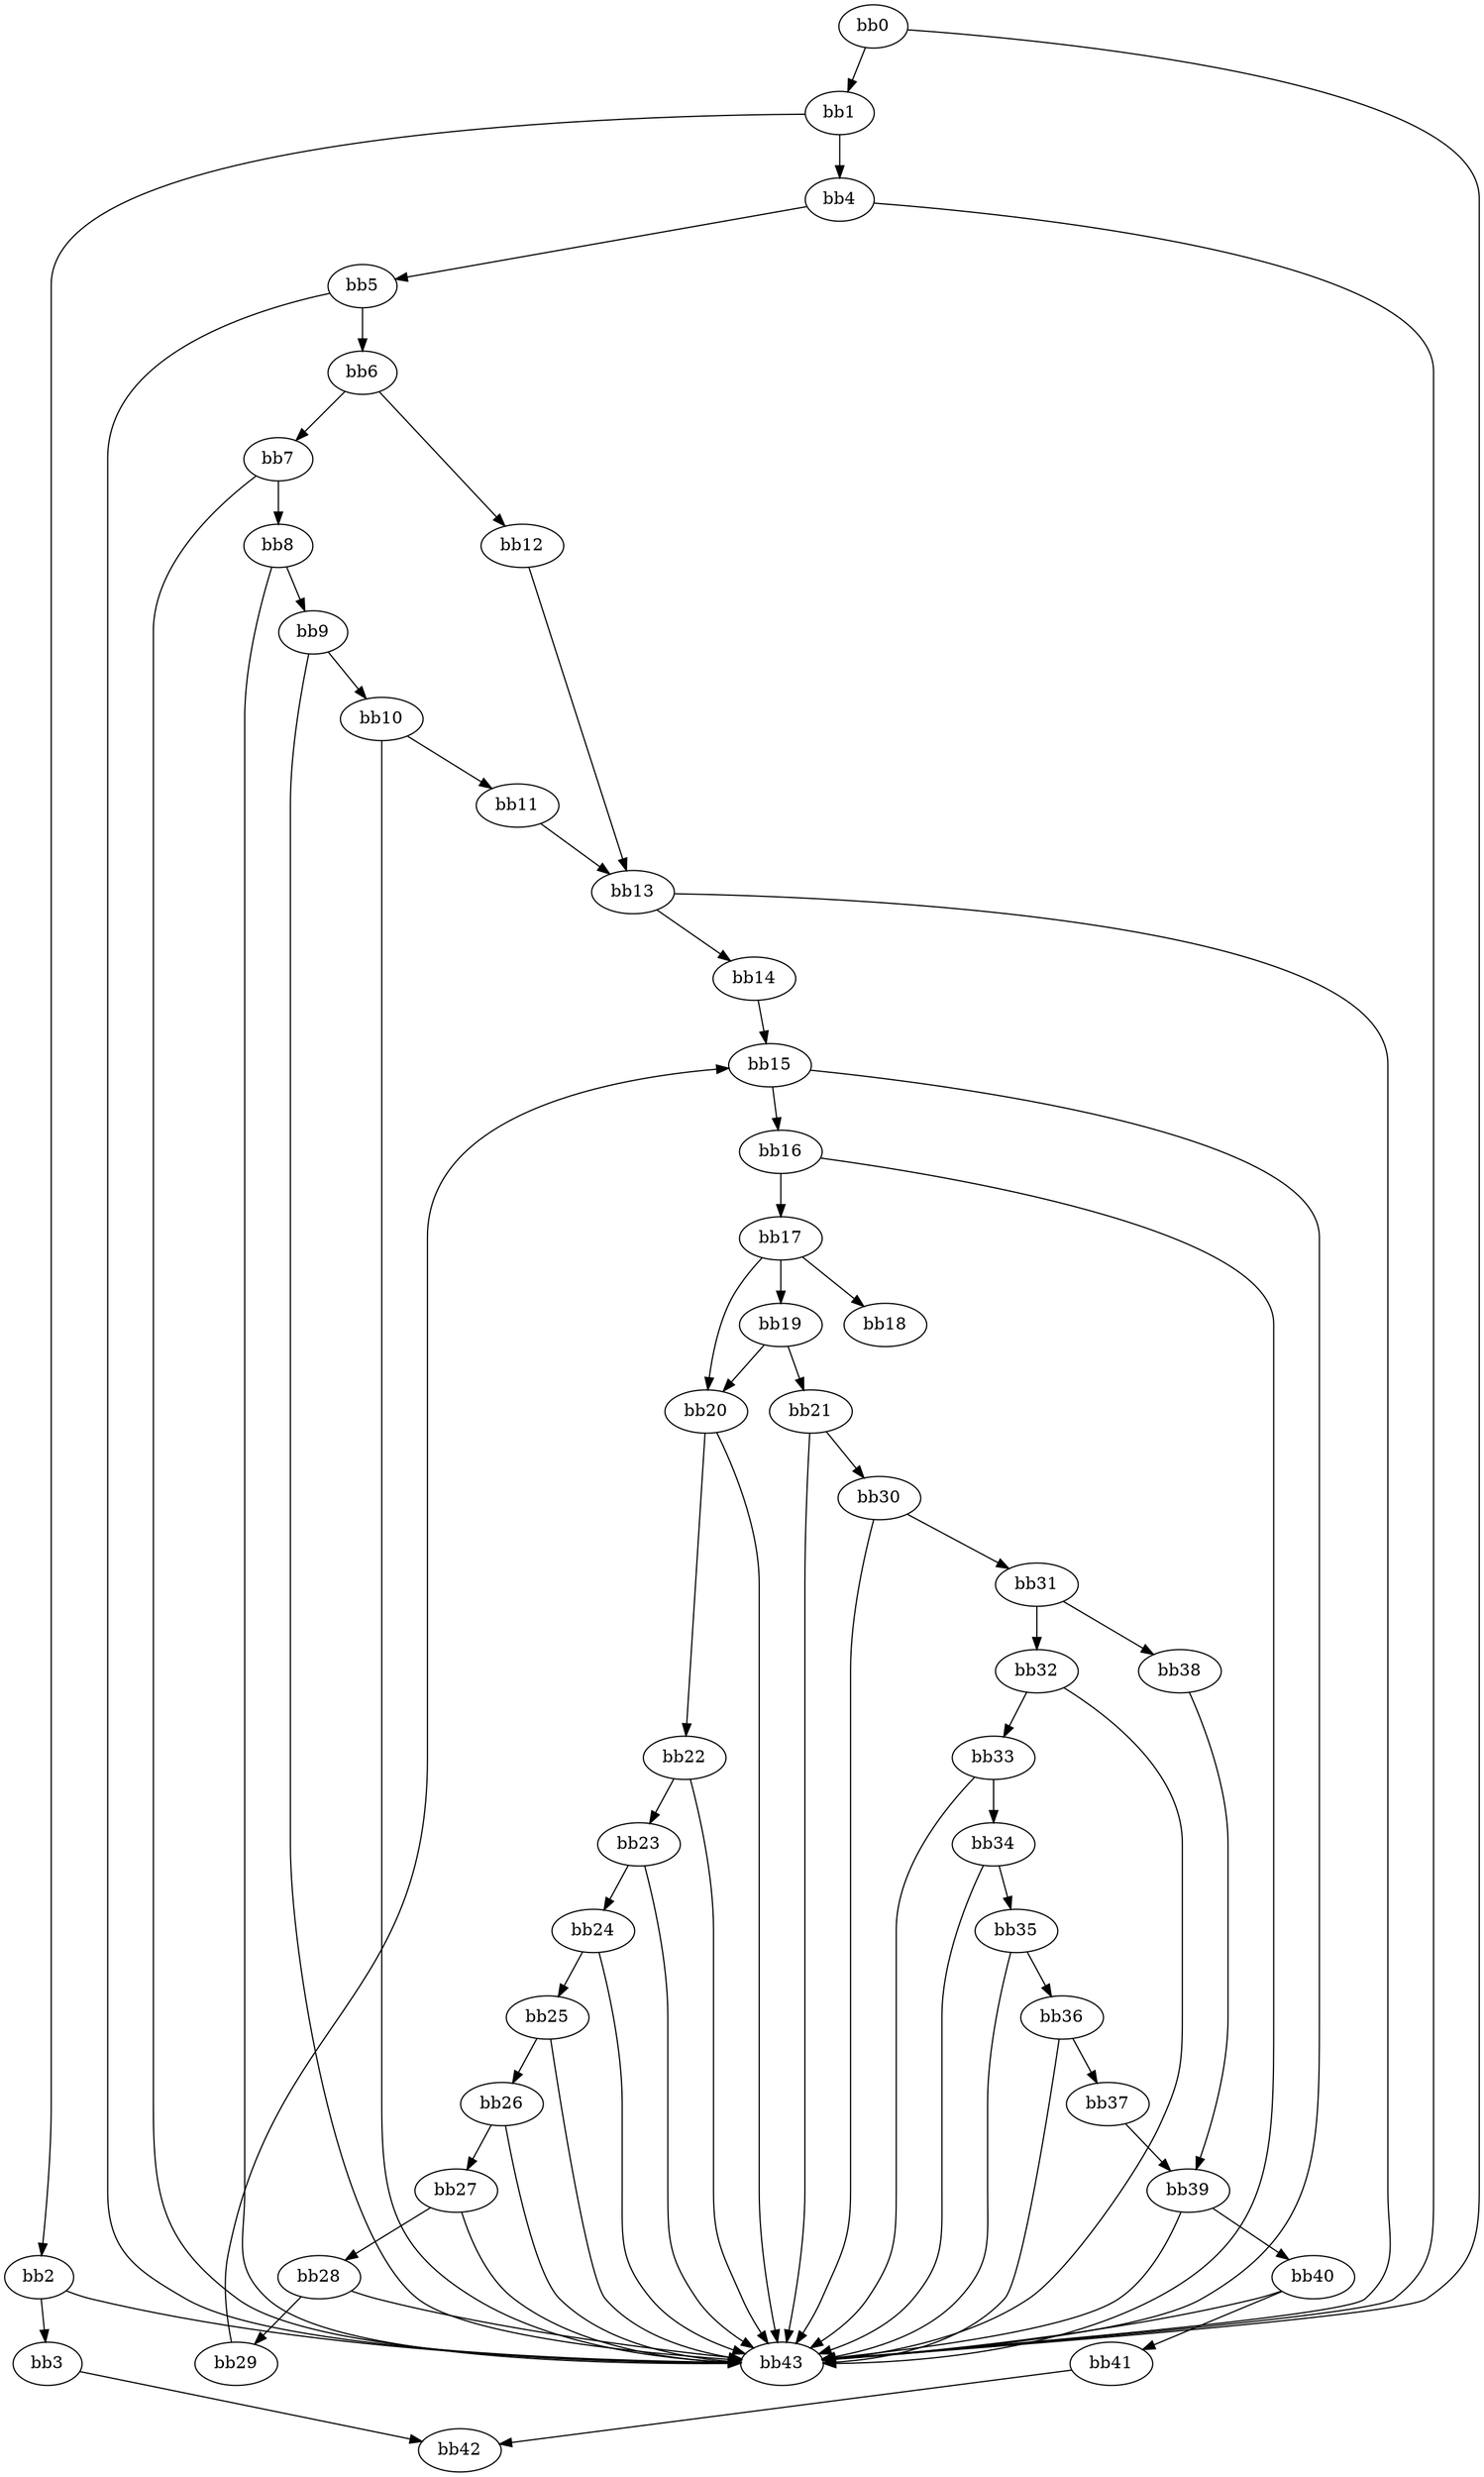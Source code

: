 digraph {
    0 [ label = "bb0\l" ]
    1 [ label = "bb1\l" ]
    2 [ label = "bb2\l" ]
    3 [ label = "bb3\l" ]
    4 [ label = "bb4\l" ]
    5 [ label = "bb5\l" ]
    6 [ label = "bb6\l" ]
    7 [ label = "bb7\l" ]
    8 [ label = "bb8\l" ]
    9 [ label = "bb9\l" ]
    10 [ label = "bb10\l" ]
    11 [ label = "bb11\l" ]
    12 [ label = "bb12\l" ]
    13 [ label = "bb13\l" ]
    14 [ label = "bb14\l" ]
    15 [ label = "bb15\l" ]
    16 [ label = "bb16\l" ]
    17 [ label = "bb17\l" ]
    18 [ label = "bb18\l" ]
    19 [ label = "bb19\l" ]
    20 [ label = "bb20\l" ]
    21 [ label = "bb21\l" ]
    22 [ label = "bb22\l" ]
    23 [ label = "bb23\l" ]
    24 [ label = "bb24\l" ]
    25 [ label = "bb25\l" ]
    26 [ label = "bb26\l" ]
    27 [ label = "bb27\l" ]
    28 [ label = "bb28\l" ]
    29 [ label = "bb29\l" ]
    30 [ label = "bb30\l" ]
    31 [ label = "bb31\l" ]
    32 [ label = "bb32\l" ]
    33 [ label = "bb33\l" ]
    34 [ label = "bb34\l" ]
    35 [ label = "bb35\l" ]
    36 [ label = "bb36\l" ]
    37 [ label = "bb37\l" ]
    38 [ label = "bb38\l" ]
    39 [ label = "bb39\l" ]
    40 [ label = "bb40\l" ]
    41 [ label = "bb41\l" ]
    42 [ label = "bb42\l" ]
    43 [ label = "bb43\l" ]
    0 -> 1 [ ]
    0 -> 43 [ ]
    1 -> 2 [ ]
    1 -> 4 [ ]
    2 -> 3 [ ]
    2 -> 43 [ ]
    3 -> 42 [ ]
    4 -> 5 [ ]
    4 -> 43 [ ]
    5 -> 6 [ ]
    5 -> 43 [ ]
    6 -> 7 [ ]
    6 -> 12 [ ]
    7 -> 8 [ ]
    7 -> 43 [ ]
    8 -> 9 [ ]
    8 -> 43 [ ]
    9 -> 10 [ ]
    9 -> 43 [ ]
    10 -> 11 [ ]
    10 -> 43 [ ]
    11 -> 13 [ ]
    12 -> 13 [ ]
    13 -> 14 [ ]
    13 -> 43 [ ]
    14 -> 15 [ ]
    15 -> 16 [ ]
    15 -> 43 [ ]
    16 -> 17 [ ]
    16 -> 43 [ ]
    17 -> 18 [ ]
    17 -> 19 [ ]
    17 -> 20 [ ]
    19 -> 20 [ ]
    19 -> 21 [ ]
    20 -> 22 [ ]
    20 -> 43 [ ]
    21 -> 30 [ ]
    21 -> 43 [ ]
    22 -> 23 [ ]
    22 -> 43 [ ]
    23 -> 24 [ ]
    23 -> 43 [ ]
    24 -> 25 [ ]
    24 -> 43 [ ]
    25 -> 26 [ ]
    25 -> 43 [ ]
    26 -> 27 [ ]
    26 -> 43 [ ]
    27 -> 28 [ ]
    27 -> 43 [ ]
    28 -> 29 [ ]
    28 -> 43 [ ]
    29 -> 15 [ ]
    30 -> 31 [ ]
    30 -> 43 [ ]
    31 -> 32 [ ]
    31 -> 38 [ ]
    32 -> 33 [ ]
    32 -> 43 [ ]
    33 -> 34 [ ]
    33 -> 43 [ ]
    34 -> 35 [ ]
    34 -> 43 [ ]
    35 -> 36 [ ]
    35 -> 43 [ ]
    36 -> 37 [ ]
    36 -> 43 [ ]
    37 -> 39 [ ]
    38 -> 39 [ ]
    39 -> 40 [ ]
    39 -> 43 [ ]
    40 -> 41 [ ]
    40 -> 43 [ ]
    41 -> 42 [ ]
}

